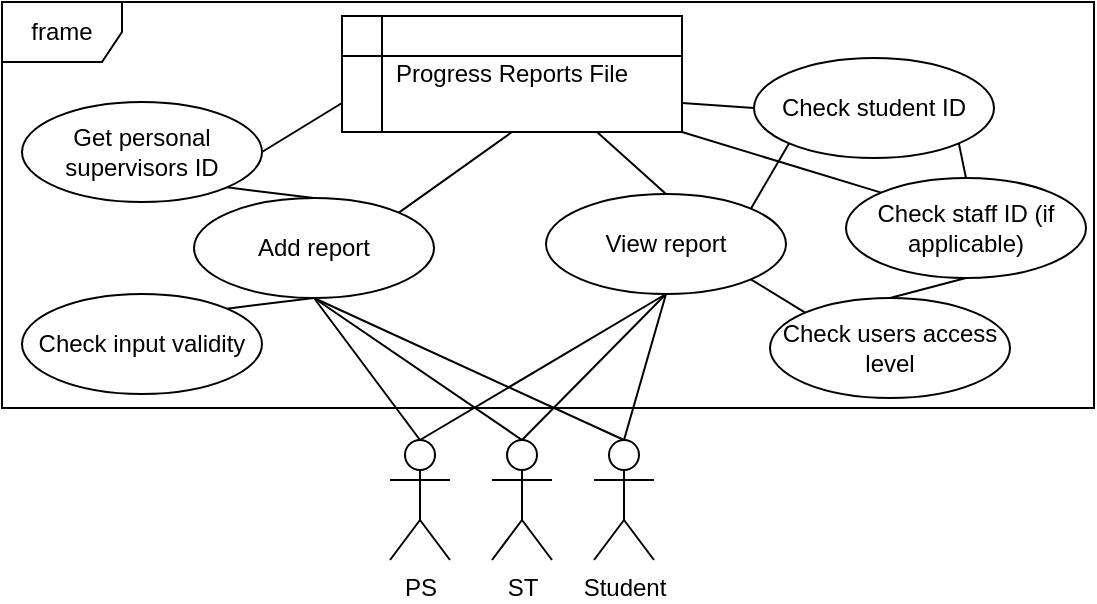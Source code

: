 <mxfile version="22.1.7" type="github">
  <diagram name="Page-1" id="YUgD7ah6QD1H0PT8F9lG">
    <mxGraphModel dx="533" dy="624" grid="0" gridSize="10" guides="1" tooltips="1" connect="1" arrows="1" fold="1" page="1" pageScale="1" pageWidth="850" pageHeight="1100" math="0" shadow="0">
      <root>
        <mxCell id="0" />
        <mxCell id="1" parent="0" />
        <mxCell id="8TSJvrAN9IcnxLj0Ajfm-1" value="Student" style="shape=umlActor;verticalLabelPosition=bottom;verticalAlign=top;html=1;outlineConnect=0;" vertex="1" parent="1">
          <mxGeometry x="342" y="388" width="30" height="60" as="geometry" />
        </mxCell>
        <mxCell id="8TSJvrAN9IcnxLj0Ajfm-2" value="ST" style="shape=umlActor;verticalLabelPosition=bottom;verticalAlign=top;html=1;outlineConnect=0;" vertex="1" parent="1">
          <mxGeometry x="291" y="388" width="30" height="60" as="geometry" />
        </mxCell>
        <mxCell id="8TSJvrAN9IcnxLj0Ajfm-3" value="PS" style="shape=umlActor;verticalLabelPosition=bottom;verticalAlign=top;html=1;outlineConnect=0;" vertex="1" parent="1">
          <mxGeometry x="240" y="388" width="30" height="60" as="geometry" />
        </mxCell>
        <mxCell id="8TSJvrAN9IcnxLj0Ajfm-4" value="Add report" style="ellipse;whiteSpace=wrap;html=1;" vertex="1" parent="1">
          <mxGeometry x="142" y="267" width="120" height="50" as="geometry" />
        </mxCell>
        <mxCell id="8TSJvrAN9IcnxLj0Ajfm-5" value="Check input validity" style="ellipse;whiteSpace=wrap;html=1;" vertex="1" parent="1">
          <mxGeometry x="56" y="315" width="120" height="50" as="geometry" />
        </mxCell>
        <mxCell id="8TSJvrAN9IcnxLj0Ajfm-6" value="Get personal supervisors ID" style="ellipse;whiteSpace=wrap;html=1;" vertex="1" parent="1">
          <mxGeometry x="56" y="219" width="120" height="50" as="geometry" />
        </mxCell>
        <mxCell id="8TSJvrAN9IcnxLj0Ajfm-7" value="View report" style="ellipse;whiteSpace=wrap;html=1;" vertex="1" parent="1">
          <mxGeometry x="318" y="265" width="120" height="50" as="geometry" />
        </mxCell>
        <mxCell id="8TSJvrAN9IcnxLj0Ajfm-8" value="Check users access level" style="ellipse;whiteSpace=wrap;html=1;" vertex="1" parent="1">
          <mxGeometry x="430" y="317" width="120" height="50" as="geometry" />
        </mxCell>
        <mxCell id="8TSJvrAN9IcnxLj0Ajfm-9" value="Check student ID" style="ellipse;whiteSpace=wrap;html=1;" vertex="1" parent="1">
          <mxGeometry x="422" y="197" width="120" height="50" as="geometry" />
        </mxCell>
        <mxCell id="8TSJvrAN9IcnxLj0Ajfm-10" value="Check staff ID (if applicable)" style="ellipse;whiteSpace=wrap;html=1;" vertex="1" parent="1">
          <mxGeometry x="468" y="257" width="120" height="50" as="geometry" />
        </mxCell>
        <mxCell id="8TSJvrAN9IcnxLj0Ajfm-11" value="Progress Reports File" style="shape=internalStorage;whiteSpace=wrap;html=1;backgroundOutline=1;" vertex="1" parent="1">
          <mxGeometry x="216" y="176" width="170" height="58" as="geometry" />
        </mxCell>
        <mxCell id="8TSJvrAN9IcnxLj0Ajfm-12" value="" style="endArrow=none;html=1;rounded=0;exitX=1;exitY=0;exitDx=0;exitDy=0;entryX=0.5;entryY=1;entryDx=0;entryDy=0;" edge="1" parent="1" source="8TSJvrAN9IcnxLj0Ajfm-5" target="8TSJvrAN9IcnxLj0Ajfm-4">
          <mxGeometry width="50" height="50" relative="1" as="geometry">
            <mxPoint x="224" y="281" as="sourcePoint" />
            <mxPoint x="169" y="317" as="targetPoint" />
          </mxGeometry>
        </mxCell>
        <mxCell id="8TSJvrAN9IcnxLj0Ajfm-13" value="" style="endArrow=none;html=1;rounded=0;exitX=0.5;exitY=0;exitDx=0;exitDy=0;entryX=1;entryY=1;entryDx=0;entryDy=0;" edge="1" parent="1" source="8TSJvrAN9IcnxLj0Ajfm-4" target="8TSJvrAN9IcnxLj0Ajfm-6">
          <mxGeometry width="50" height="50" relative="1" as="geometry">
            <mxPoint x="168" y="332" as="sourcePoint" />
            <mxPoint x="183" y="327" as="targetPoint" />
          </mxGeometry>
        </mxCell>
        <mxCell id="8TSJvrAN9IcnxLj0Ajfm-14" value="" style="endArrow=none;html=1;rounded=0;exitX=1;exitY=0;exitDx=0;exitDy=0;entryX=0.5;entryY=1;entryDx=0;entryDy=0;" edge="1" parent="1" source="8TSJvrAN9IcnxLj0Ajfm-4" target="8TSJvrAN9IcnxLj0Ajfm-11">
          <mxGeometry width="50" height="50" relative="1" as="geometry">
            <mxPoint x="178" y="342" as="sourcePoint" />
            <mxPoint x="193" y="337" as="targetPoint" />
          </mxGeometry>
        </mxCell>
        <mxCell id="8TSJvrAN9IcnxLj0Ajfm-15" value="" style="endArrow=none;html=1;rounded=0;exitX=0.75;exitY=1;exitDx=0;exitDy=0;entryX=0.5;entryY=0;entryDx=0;entryDy=0;" edge="1" parent="1" source="8TSJvrAN9IcnxLj0Ajfm-11" target="8TSJvrAN9IcnxLj0Ajfm-7">
          <mxGeometry width="50" height="50" relative="1" as="geometry">
            <mxPoint x="188" y="352" as="sourcePoint" />
            <mxPoint x="203" y="347" as="targetPoint" />
          </mxGeometry>
        </mxCell>
        <mxCell id="8TSJvrAN9IcnxLj0Ajfm-16" value="" style="endArrow=none;html=1;rounded=0;exitX=1;exitY=1;exitDx=0;exitDy=0;entryX=0;entryY=0;entryDx=0;entryDy=0;" edge="1" parent="1" source="8TSJvrAN9IcnxLj0Ajfm-7" target="8TSJvrAN9IcnxLj0Ajfm-8">
          <mxGeometry width="50" height="50" relative="1" as="geometry">
            <mxPoint x="198" y="362" as="sourcePoint" />
            <mxPoint x="213" y="357" as="targetPoint" />
          </mxGeometry>
        </mxCell>
        <mxCell id="8TSJvrAN9IcnxLj0Ajfm-17" value="" style="endArrow=none;html=1;rounded=0;exitX=0;exitY=1;exitDx=0;exitDy=0;entryX=1;entryY=0;entryDx=0;entryDy=0;" edge="1" parent="1" source="8TSJvrAN9IcnxLj0Ajfm-9" target="8TSJvrAN9IcnxLj0Ajfm-7">
          <mxGeometry width="50" height="50" relative="1" as="geometry">
            <mxPoint x="208" y="372" as="sourcePoint" />
            <mxPoint x="223" y="367" as="targetPoint" />
          </mxGeometry>
        </mxCell>
        <mxCell id="8TSJvrAN9IcnxLj0Ajfm-18" value="" style="endArrow=none;html=1;rounded=0;exitX=0.5;exitY=0;exitDx=0;exitDy=0;entryX=0.5;entryY=1;entryDx=0;entryDy=0;" edge="1" parent="1" source="8TSJvrAN9IcnxLj0Ajfm-8" target="8TSJvrAN9IcnxLj0Ajfm-10">
          <mxGeometry width="50" height="50" relative="1" as="geometry">
            <mxPoint x="218" y="382" as="sourcePoint" />
            <mxPoint x="233" y="377" as="targetPoint" />
          </mxGeometry>
        </mxCell>
        <mxCell id="8TSJvrAN9IcnxLj0Ajfm-19" value="" style="endArrow=none;html=1;rounded=0;exitX=0.5;exitY=0;exitDx=0;exitDy=0;entryX=1;entryY=1;entryDx=0;entryDy=0;" edge="1" parent="1" source="8TSJvrAN9IcnxLj0Ajfm-10" target="8TSJvrAN9IcnxLj0Ajfm-9">
          <mxGeometry width="50" height="50" relative="1" as="geometry">
            <mxPoint x="228" y="392" as="sourcePoint" />
            <mxPoint x="243" y="387" as="targetPoint" />
          </mxGeometry>
        </mxCell>
        <mxCell id="8TSJvrAN9IcnxLj0Ajfm-20" value="frame" style="shape=umlFrame;whiteSpace=wrap;html=1;pointerEvents=0;" vertex="1" parent="1">
          <mxGeometry x="46" y="169" width="546" height="203" as="geometry" />
        </mxCell>
        <mxCell id="8TSJvrAN9IcnxLj0Ajfm-22" value="" style="endArrow=none;html=1;rounded=0;exitX=0.5;exitY=1;exitDx=0;exitDy=0;entryX=0.5;entryY=0;entryDx=0;entryDy=0;entryPerimeter=0;" edge="1" parent="1" source="8TSJvrAN9IcnxLj0Ajfm-4" target="8TSJvrAN9IcnxLj0Ajfm-3">
          <mxGeometry width="50" height="50" relative="1" as="geometry">
            <mxPoint x="238" y="402" as="sourcePoint" />
            <mxPoint x="253" y="397" as="targetPoint" />
          </mxGeometry>
        </mxCell>
        <mxCell id="8TSJvrAN9IcnxLj0Ajfm-23" value="" style="endArrow=none;html=1;rounded=0;exitX=0.5;exitY=1;exitDx=0;exitDy=0;entryX=0.5;entryY=0;entryDx=0;entryDy=0;entryPerimeter=0;" edge="1" parent="1" source="8TSJvrAN9IcnxLj0Ajfm-7" target="8TSJvrAN9IcnxLj0Ajfm-3">
          <mxGeometry width="50" height="50" relative="1" as="geometry">
            <mxPoint x="248" y="412" as="sourcePoint" />
            <mxPoint x="263" y="407" as="targetPoint" />
          </mxGeometry>
        </mxCell>
        <mxCell id="8TSJvrAN9IcnxLj0Ajfm-24" value="" style="endArrow=none;html=1;rounded=0;exitX=0.5;exitY=1;exitDx=0;exitDy=0;entryX=0.5;entryY=0;entryDx=0;entryDy=0;entryPerimeter=0;" edge="1" parent="1" source="8TSJvrAN9IcnxLj0Ajfm-4" target="8TSJvrAN9IcnxLj0Ajfm-2">
          <mxGeometry width="50" height="50" relative="1" as="geometry">
            <mxPoint x="258" y="422" as="sourcePoint" />
            <mxPoint x="273" y="417" as="targetPoint" />
          </mxGeometry>
        </mxCell>
        <mxCell id="8TSJvrAN9IcnxLj0Ajfm-25" value="" style="endArrow=none;html=1;rounded=0;exitX=0.5;exitY=1;exitDx=0;exitDy=0;entryX=0.5;entryY=0;entryDx=0;entryDy=0;entryPerimeter=0;" edge="1" parent="1" source="8TSJvrAN9IcnxLj0Ajfm-7" target="8TSJvrAN9IcnxLj0Ajfm-2">
          <mxGeometry width="50" height="50" relative="1" as="geometry">
            <mxPoint x="268" y="432" as="sourcePoint" />
            <mxPoint x="283" y="427" as="targetPoint" />
          </mxGeometry>
        </mxCell>
        <mxCell id="8TSJvrAN9IcnxLj0Ajfm-26" value="" style="endArrow=none;html=1;rounded=0;exitX=0.5;exitY=1;exitDx=0;exitDy=0;entryX=0.5;entryY=0;entryDx=0;entryDy=0;entryPerimeter=0;" edge="1" parent="1" source="8TSJvrAN9IcnxLj0Ajfm-4" target="8TSJvrAN9IcnxLj0Ajfm-1">
          <mxGeometry width="50" height="50" relative="1" as="geometry">
            <mxPoint x="278" y="442" as="sourcePoint" />
            <mxPoint x="293" y="437" as="targetPoint" />
          </mxGeometry>
        </mxCell>
        <mxCell id="8TSJvrAN9IcnxLj0Ajfm-27" value="" style="endArrow=none;html=1;rounded=0;exitX=0.5;exitY=1;exitDx=0;exitDy=0;entryX=0.5;entryY=0;entryDx=0;entryDy=0;entryPerimeter=0;" edge="1" parent="1" source="8TSJvrAN9IcnxLj0Ajfm-7" target="8TSJvrAN9IcnxLj0Ajfm-1">
          <mxGeometry width="50" height="50" relative="1" as="geometry">
            <mxPoint x="288" y="452" as="sourcePoint" />
            <mxPoint x="303" y="447" as="targetPoint" />
          </mxGeometry>
        </mxCell>
        <mxCell id="8TSJvrAN9IcnxLj0Ajfm-28" value="" style="endArrow=none;html=1;rounded=0;exitX=1;exitY=0.5;exitDx=0;exitDy=0;entryX=0;entryY=0.75;entryDx=0;entryDy=0;" edge="1" parent="1" source="8TSJvrAN9IcnxLj0Ajfm-6" target="8TSJvrAN9IcnxLj0Ajfm-11">
          <mxGeometry width="50" height="50" relative="1" as="geometry">
            <mxPoint x="298" y="462" as="sourcePoint" />
            <mxPoint x="313" y="457" as="targetPoint" />
          </mxGeometry>
        </mxCell>
        <mxCell id="8TSJvrAN9IcnxLj0Ajfm-29" value="" style="endArrow=none;html=1;rounded=0;exitX=0;exitY=0.5;exitDx=0;exitDy=0;entryX=1;entryY=0.75;entryDx=0;entryDy=0;" edge="1" parent="1" source="8TSJvrAN9IcnxLj0Ajfm-9" target="8TSJvrAN9IcnxLj0Ajfm-11">
          <mxGeometry width="50" height="50" relative="1" as="geometry">
            <mxPoint x="308" y="472" as="sourcePoint" />
            <mxPoint x="323" y="467" as="targetPoint" />
          </mxGeometry>
        </mxCell>
        <mxCell id="8TSJvrAN9IcnxLj0Ajfm-30" value="" style="endArrow=none;html=1;rounded=0;exitX=1;exitY=1;exitDx=0;exitDy=0;entryX=0;entryY=0;entryDx=0;entryDy=0;" edge="1" parent="1" source="8TSJvrAN9IcnxLj0Ajfm-11" target="8TSJvrAN9IcnxLj0Ajfm-10">
          <mxGeometry width="50" height="50" relative="1" as="geometry">
            <mxPoint x="318" y="482" as="sourcePoint" />
            <mxPoint x="333" y="477" as="targetPoint" />
          </mxGeometry>
        </mxCell>
      </root>
    </mxGraphModel>
  </diagram>
</mxfile>
